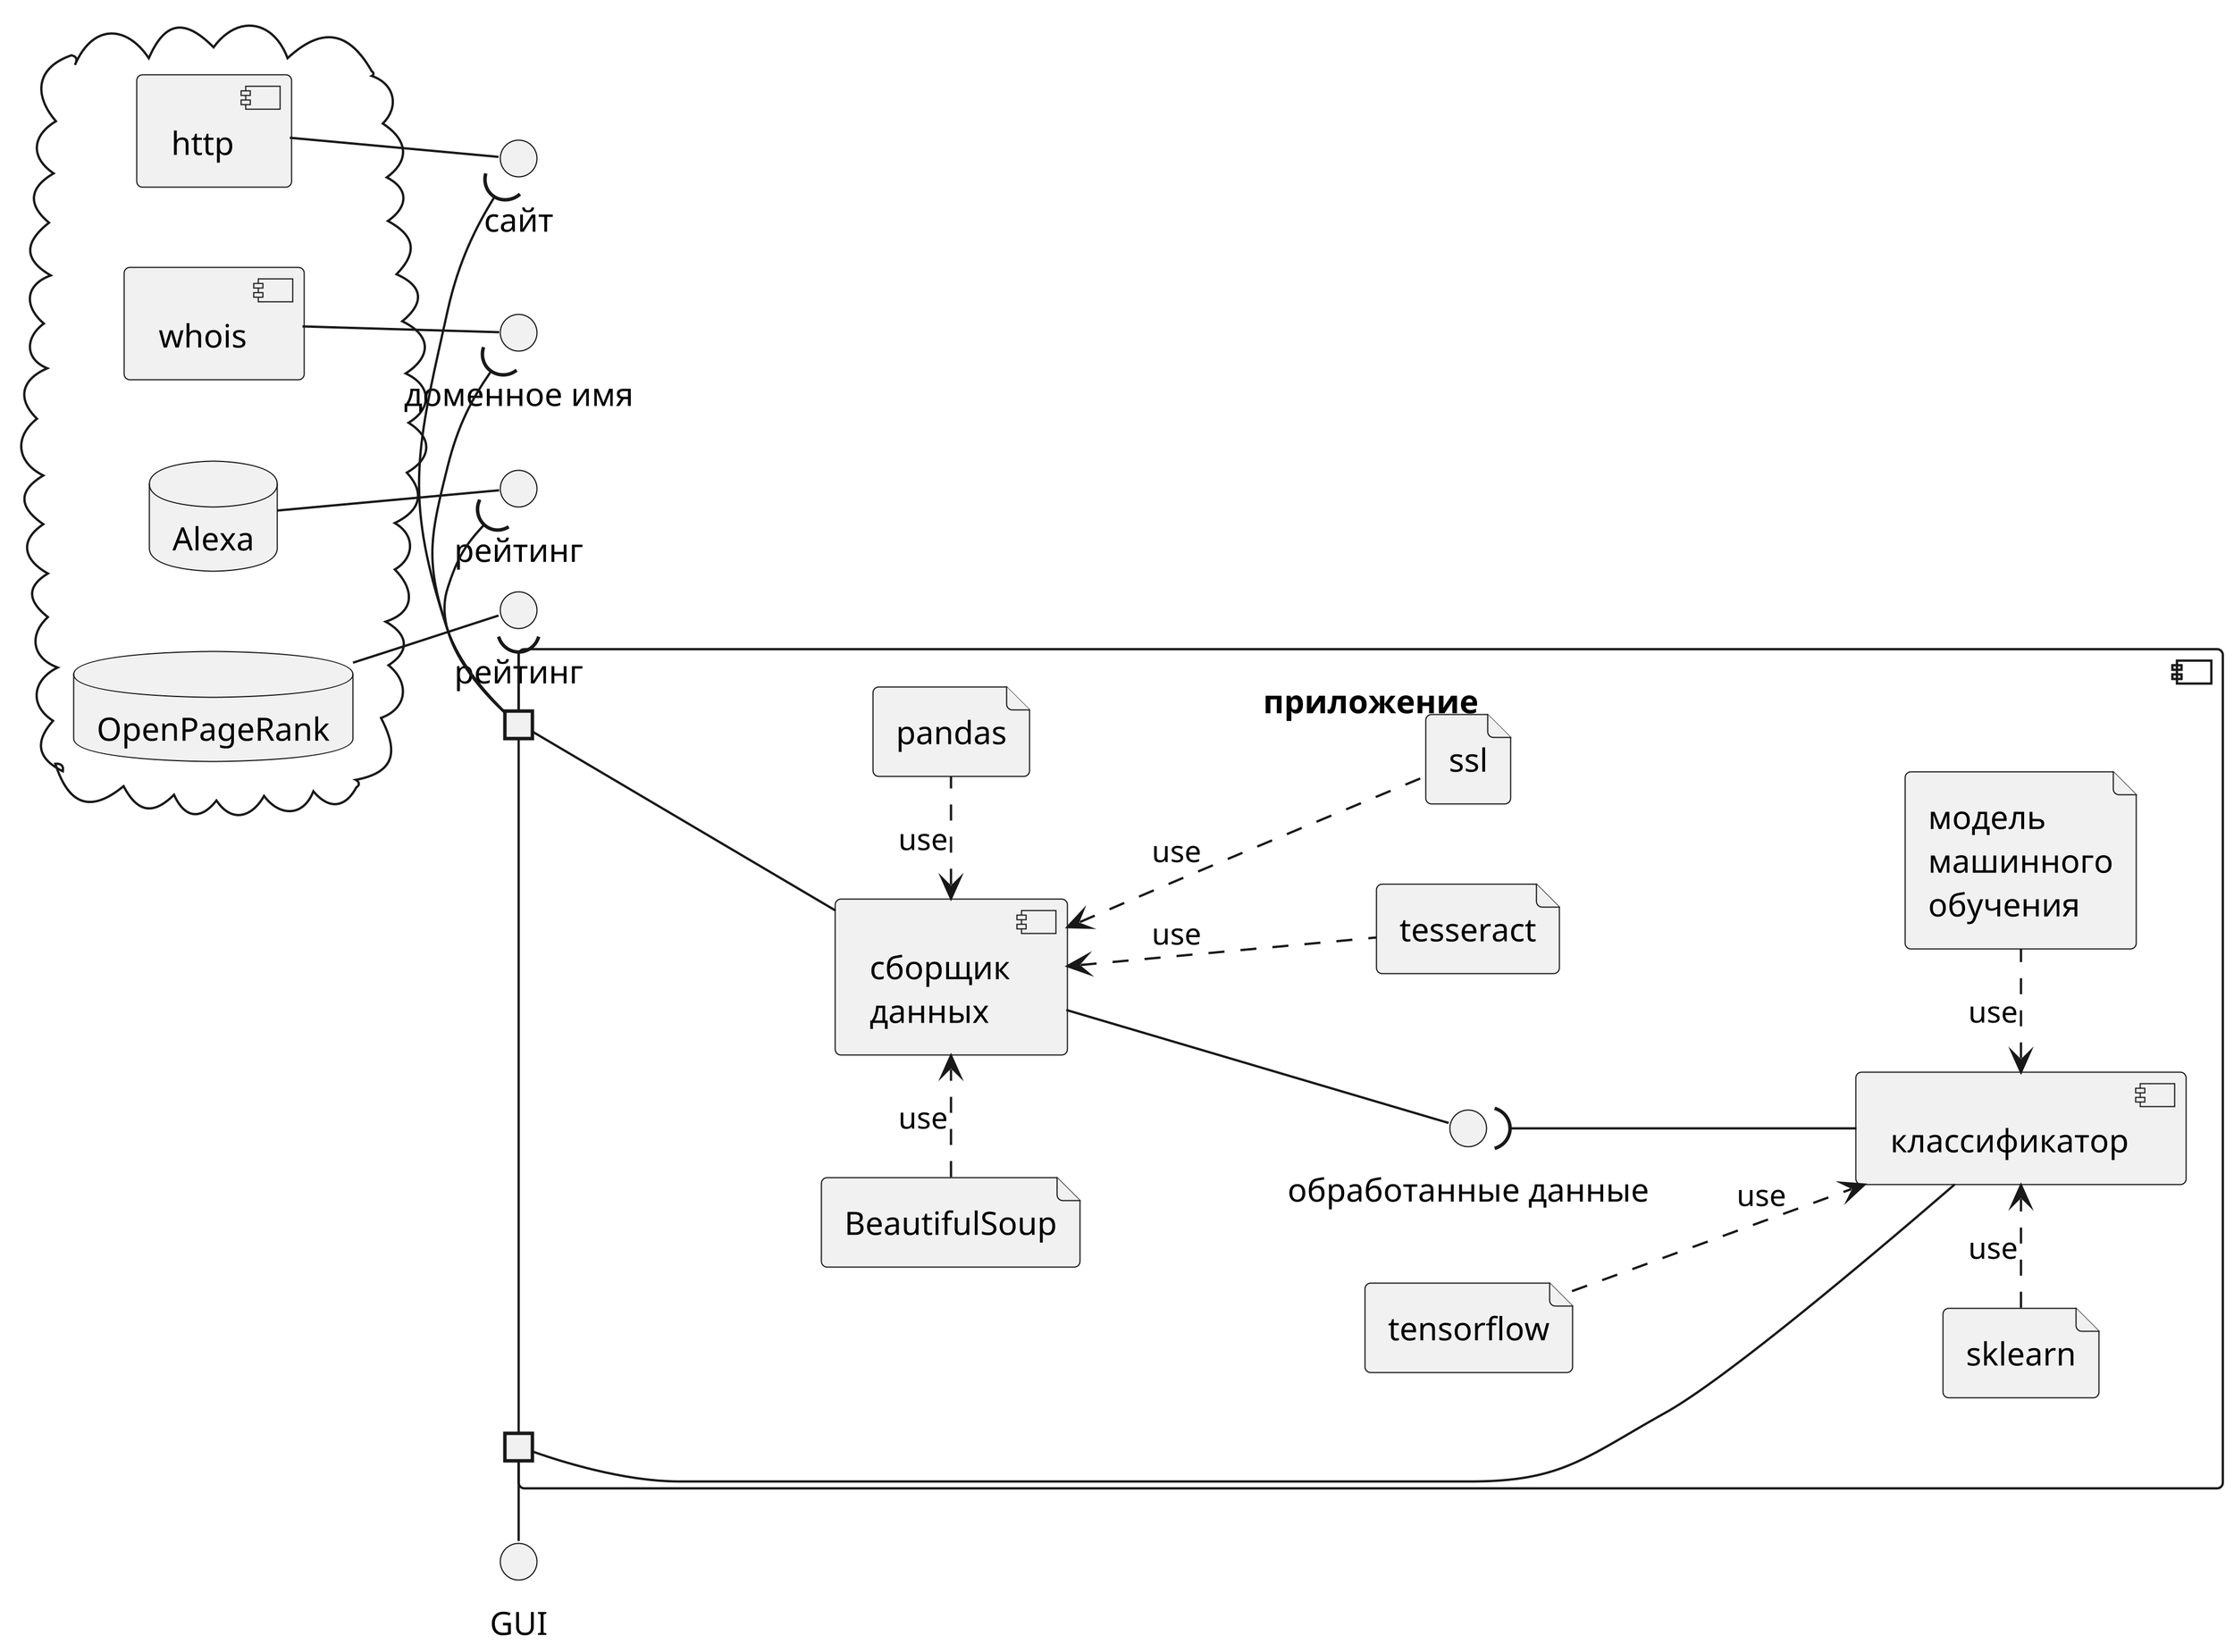 @startuml

left to right direction
scale 4

() GUI

component "приложение"{
    port " " as output
    port "  " as input

    file tesseract
    file BeautifulSoup
    file pandas
    file sklearn
    file tensorflow
    file ssl
    file "модель\nмашинного\nобучения" as ml

    () "обработанные данные" as data

    BeautifulSoup .> [сборщик\nданных] : use
    ssl .u.> [сборщик\nданных] : use
    pandas .l.> [сборщик\nданных] : use
    tesseract .u.> [сборщик\nданных] : use
    [сборщик\nданных] -d-- input

    [сборщик\nданных] -d- data
    [классификатор] -u-( data

    ml .l.> [классификатор] : use
    sklearn .> [классификатор] : use
    tensorflow ..> [классификатор] : use
    [классификатор] -u- output
}

output -l- GUI

cloud {
    [http]
    [whois]
    database Alexa
    database OpenPageRank
}

() сайт
[http] -- сайт
input -( сайт

() рейтинг as r1
() рейтинг as r2

Alexa -- r1
input -( r1

OpenPageRank -- r2
input -( r2

() "доменное имя" as domain
whois -d- domain
input -r( domain


@enduml